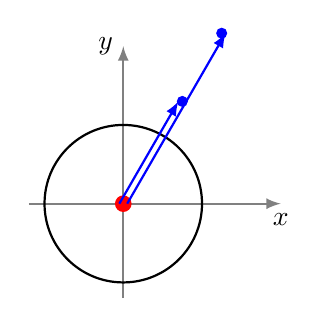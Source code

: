 \begin{tikzpicture}[scale=1]


  \draw[->,>=latex,thick,gray] (-1.2,0) -- (2,0) node[below,black] {$x$};
  \draw[->,>=latex,thick,gray] (0,-1.2) -- (0,2) node[left,black] {$y$};

% Centre
\coordinate (O)  at (0,0);
\fill[red] (O) circle (3pt);

 \draw[thick] (0,0) circle (1 cm);

\coordinate (S1)  at (60:1.5);
\coordinate (S2)  at (60:2.5);

\fill[blue] (S1) circle (2pt);
\fill[blue] (S2) circle (2pt);


% Rayons
  \draw[->,>=latex,thick,blue] ($(O)+ (-0.05,0)$)--($(S1)+ (-0.05,0)$);
  \draw[->,>=latex,thick,blue] ($(O)+ (+0.05,0)$)--($(S2)+ (+0.05,0)$);

\end{tikzpicture}
